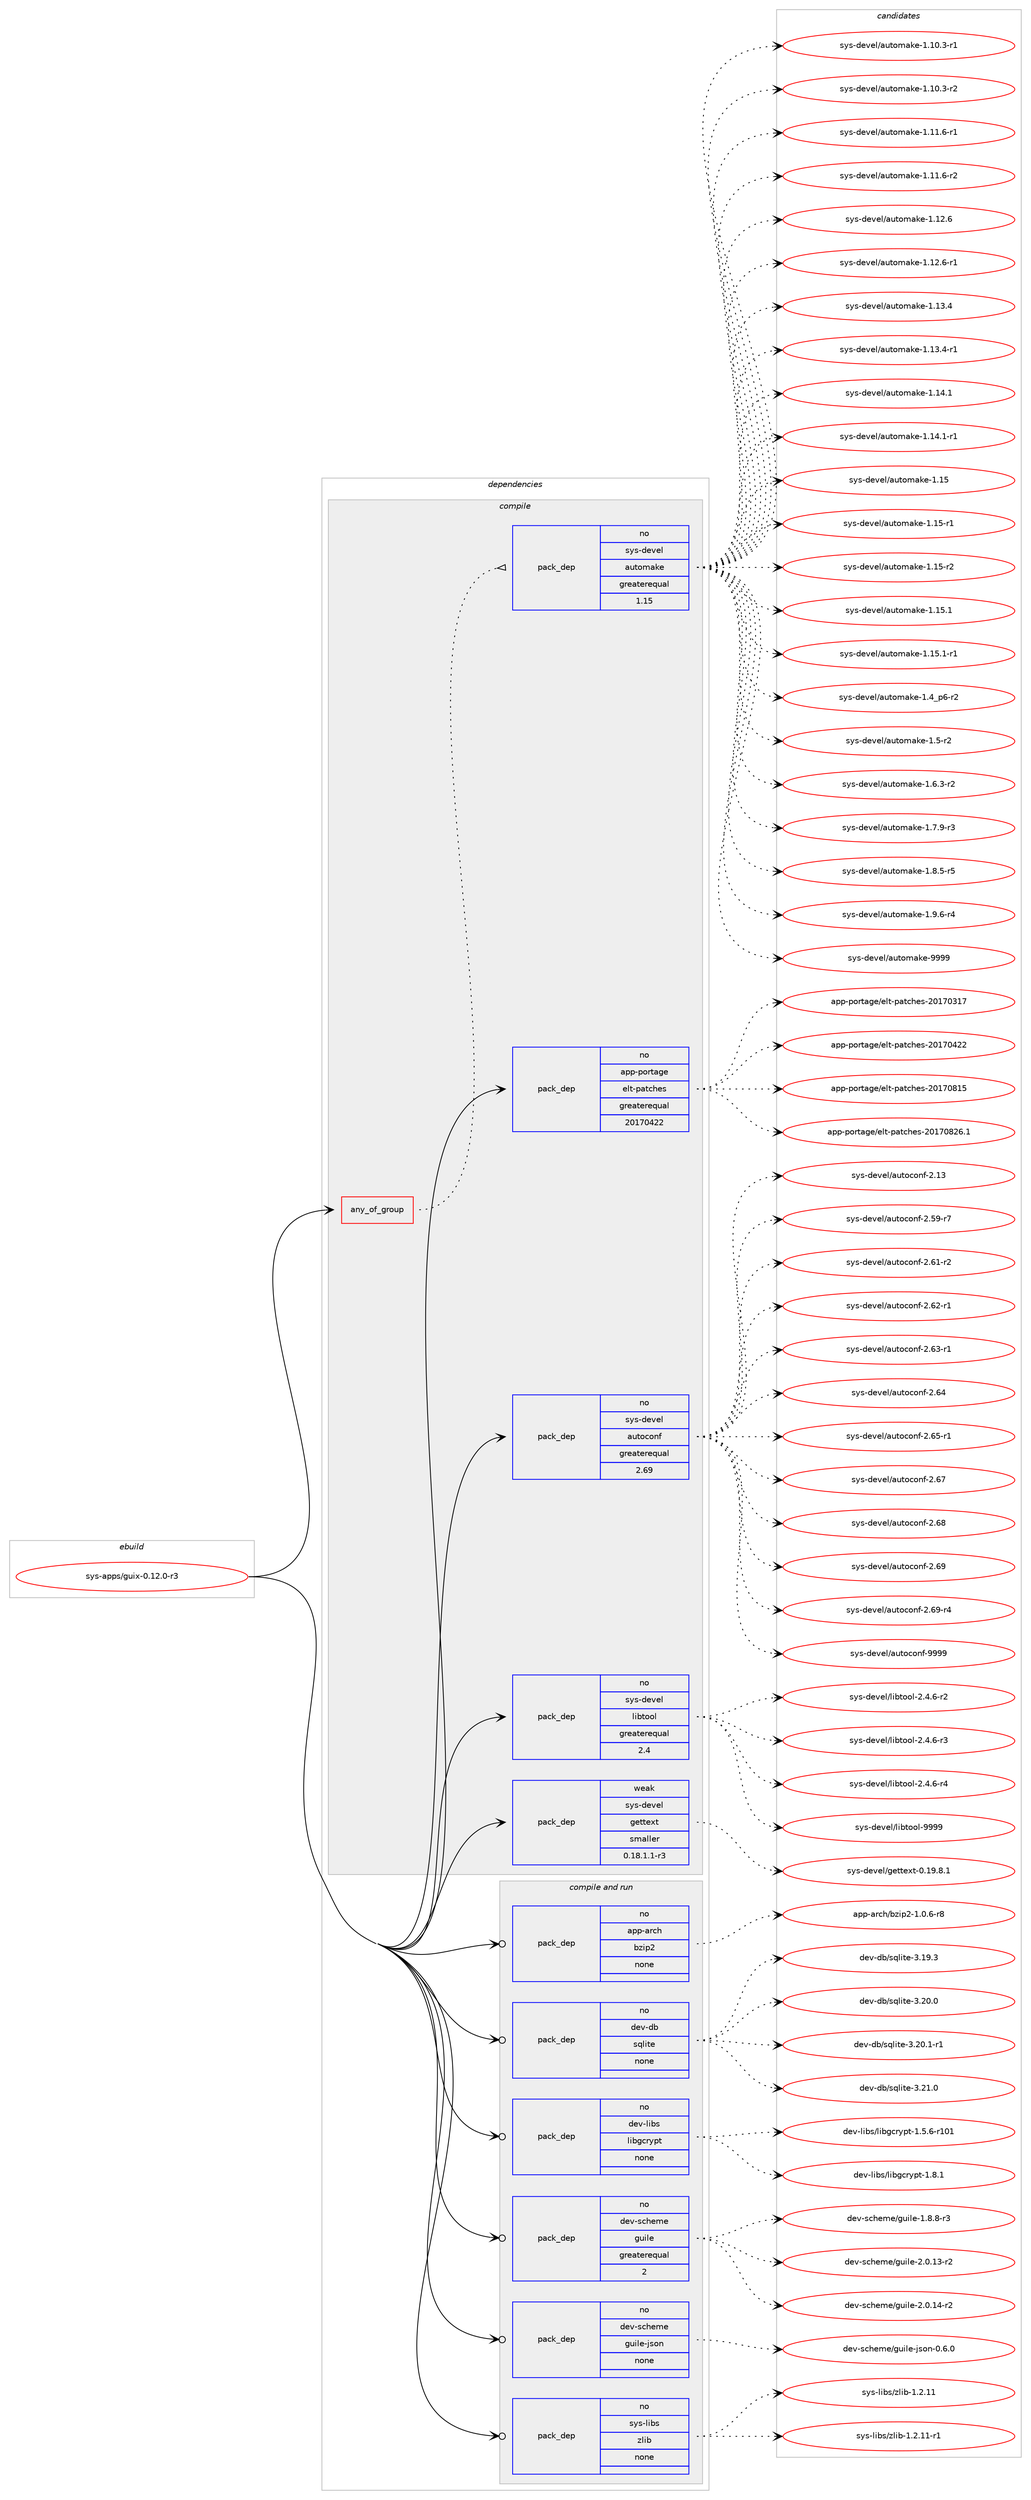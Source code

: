 digraph prolog {

# *************
# Graph options
# *************

newrank=true;
concentrate=true;
compound=true;
graph [rankdir=LR,fontname=Helvetica,fontsize=10,ranksep=1.5];#, ranksep=2.5, nodesep=0.2];
edge  [arrowhead=vee];
node  [fontname=Helvetica,fontsize=10];

# **********
# The ebuild
# **********

subgraph cluster_leftcol {
color=gray;
rank=same;
label=<<i>ebuild</i>>;
id [label="sys-apps/guix-0.12.0-r3", color=red, width=4, href="../sys-apps/guix-0.12.0-r3.svg"];
}

# ****************
# The dependencies
# ****************

subgraph cluster_midcol {
color=gray;
label=<<i>dependencies</i>>;
subgraph cluster_compile {
fillcolor="#eeeeee";
style=filled;
label=<<i>compile</i>>;
subgraph any7837 {
dependency469497 [label=<<TABLE BORDER="0" CELLBORDER="1" CELLSPACING="0" CELLPADDING="4"><TR><TD CELLPADDING="10">any_of_group</TD></TR></TABLE>>, shape=none, color=red];subgraph pack348371 {
dependency469498 [label=<<TABLE BORDER="0" CELLBORDER="1" CELLSPACING="0" CELLPADDING="4" WIDTH="220"><TR><TD ROWSPAN="6" CELLPADDING="30">pack_dep</TD></TR><TR><TD WIDTH="110">no</TD></TR><TR><TD>sys-devel</TD></TR><TR><TD>automake</TD></TR><TR><TD>greaterequal</TD></TR><TR><TD>1.15</TD></TR></TABLE>>, shape=none, color=blue];
}
dependency469497:e -> dependency469498:w [weight=20,style="dotted",arrowhead="oinv"];
}
id:e -> dependency469497:w [weight=20,style="solid",arrowhead="vee"];
subgraph pack348372 {
dependency469499 [label=<<TABLE BORDER="0" CELLBORDER="1" CELLSPACING="0" CELLPADDING="4" WIDTH="220"><TR><TD ROWSPAN="6" CELLPADDING="30">pack_dep</TD></TR><TR><TD WIDTH="110">no</TD></TR><TR><TD>app-portage</TD></TR><TR><TD>elt-patches</TD></TR><TR><TD>greaterequal</TD></TR><TR><TD>20170422</TD></TR></TABLE>>, shape=none, color=blue];
}
id:e -> dependency469499:w [weight=20,style="solid",arrowhead="vee"];
subgraph pack348373 {
dependency469500 [label=<<TABLE BORDER="0" CELLBORDER="1" CELLSPACING="0" CELLPADDING="4" WIDTH="220"><TR><TD ROWSPAN="6" CELLPADDING="30">pack_dep</TD></TR><TR><TD WIDTH="110">no</TD></TR><TR><TD>sys-devel</TD></TR><TR><TD>autoconf</TD></TR><TR><TD>greaterequal</TD></TR><TR><TD>2.69</TD></TR></TABLE>>, shape=none, color=blue];
}
id:e -> dependency469500:w [weight=20,style="solid",arrowhead="vee"];
subgraph pack348374 {
dependency469501 [label=<<TABLE BORDER="0" CELLBORDER="1" CELLSPACING="0" CELLPADDING="4" WIDTH="220"><TR><TD ROWSPAN="6" CELLPADDING="30">pack_dep</TD></TR><TR><TD WIDTH="110">no</TD></TR><TR><TD>sys-devel</TD></TR><TR><TD>libtool</TD></TR><TR><TD>greaterequal</TD></TR><TR><TD>2.4</TD></TR></TABLE>>, shape=none, color=blue];
}
id:e -> dependency469501:w [weight=20,style="solid",arrowhead="vee"];
subgraph pack348375 {
dependency469502 [label=<<TABLE BORDER="0" CELLBORDER="1" CELLSPACING="0" CELLPADDING="4" WIDTH="220"><TR><TD ROWSPAN="6" CELLPADDING="30">pack_dep</TD></TR><TR><TD WIDTH="110">weak</TD></TR><TR><TD>sys-devel</TD></TR><TR><TD>gettext</TD></TR><TR><TD>smaller</TD></TR><TR><TD>0.18.1.1-r3</TD></TR></TABLE>>, shape=none, color=blue];
}
id:e -> dependency469502:w [weight=20,style="solid",arrowhead="vee"];
}
subgraph cluster_compileandrun {
fillcolor="#eeeeee";
style=filled;
label=<<i>compile and run</i>>;
subgraph pack348376 {
dependency469503 [label=<<TABLE BORDER="0" CELLBORDER="1" CELLSPACING="0" CELLPADDING="4" WIDTH="220"><TR><TD ROWSPAN="6" CELLPADDING="30">pack_dep</TD></TR><TR><TD WIDTH="110">no</TD></TR><TR><TD>app-arch</TD></TR><TR><TD>bzip2</TD></TR><TR><TD>none</TD></TR><TR><TD></TD></TR></TABLE>>, shape=none, color=blue];
}
id:e -> dependency469503:w [weight=20,style="solid",arrowhead="odotvee"];
subgraph pack348377 {
dependency469504 [label=<<TABLE BORDER="0" CELLBORDER="1" CELLSPACING="0" CELLPADDING="4" WIDTH="220"><TR><TD ROWSPAN="6" CELLPADDING="30">pack_dep</TD></TR><TR><TD WIDTH="110">no</TD></TR><TR><TD>dev-db</TD></TR><TR><TD>sqlite</TD></TR><TR><TD>none</TD></TR><TR><TD></TD></TR></TABLE>>, shape=none, color=blue];
}
id:e -> dependency469504:w [weight=20,style="solid",arrowhead="odotvee"];
subgraph pack348378 {
dependency469505 [label=<<TABLE BORDER="0" CELLBORDER="1" CELLSPACING="0" CELLPADDING="4" WIDTH="220"><TR><TD ROWSPAN="6" CELLPADDING="30">pack_dep</TD></TR><TR><TD WIDTH="110">no</TD></TR><TR><TD>dev-libs</TD></TR><TR><TD>libgcrypt</TD></TR><TR><TD>none</TD></TR><TR><TD></TD></TR></TABLE>>, shape=none, color=blue];
}
id:e -> dependency469505:w [weight=20,style="solid",arrowhead="odotvee"];
subgraph pack348379 {
dependency469506 [label=<<TABLE BORDER="0" CELLBORDER="1" CELLSPACING="0" CELLPADDING="4" WIDTH="220"><TR><TD ROWSPAN="6" CELLPADDING="30">pack_dep</TD></TR><TR><TD WIDTH="110">no</TD></TR><TR><TD>dev-scheme</TD></TR><TR><TD>guile</TD></TR><TR><TD>greaterequal</TD></TR><TR><TD>2</TD></TR></TABLE>>, shape=none, color=blue];
}
id:e -> dependency469506:w [weight=20,style="solid",arrowhead="odotvee"];
subgraph pack348380 {
dependency469507 [label=<<TABLE BORDER="0" CELLBORDER="1" CELLSPACING="0" CELLPADDING="4" WIDTH="220"><TR><TD ROWSPAN="6" CELLPADDING="30">pack_dep</TD></TR><TR><TD WIDTH="110">no</TD></TR><TR><TD>dev-scheme</TD></TR><TR><TD>guile-json</TD></TR><TR><TD>none</TD></TR><TR><TD></TD></TR></TABLE>>, shape=none, color=blue];
}
id:e -> dependency469507:w [weight=20,style="solid",arrowhead="odotvee"];
subgraph pack348381 {
dependency469508 [label=<<TABLE BORDER="0" CELLBORDER="1" CELLSPACING="0" CELLPADDING="4" WIDTH="220"><TR><TD ROWSPAN="6" CELLPADDING="30">pack_dep</TD></TR><TR><TD WIDTH="110">no</TD></TR><TR><TD>sys-libs</TD></TR><TR><TD>zlib</TD></TR><TR><TD>none</TD></TR><TR><TD></TD></TR></TABLE>>, shape=none, color=blue];
}
id:e -> dependency469508:w [weight=20,style="solid",arrowhead="odotvee"];
}
subgraph cluster_run {
fillcolor="#eeeeee";
style=filled;
label=<<i>run</i>>;
}
}

# **************
# The candidates
# **************

subgraph cluster_choices {
rank=same;
color=gray;
label=<<i>candidates</i>>;

subgraph choice348371 {
color=black;
nodesep=1;
choice11512111545100101118101108479711711611110997107101454946494846514511449 [label="sys-devel/automake-1.10.3-r1", color=red, width=4,href="../sys-devel/automake-1.10.3-r1.svg"];
choice11512111545100101118101108479711711611110997107101454946494846514511450 [label="sys-devel/automake-1.10.3-r2", color=red, width=4,href="../sys-devel/automake-1.10.3-r2.svg"];
choice11512111545100101118101108479711711611110997107101454946494946544511449 [label="sys-devel/automake-1.11.6-r1", color=red, width=4,href="../sys-devel/automake-1.11.6-r1.svg"];
choice11512111545100101118101108479711711611110997107101454946494946544511450 [label="sys-devel/automake-1.11.6-r2", color=red, width=4,href="../sys-devel/automake-1.11.6-r2.svg"];
choice1151211154510010111810110847971171161111099710710145494649504654 [label="sys-devel/automake-1.12.6", color=red, width=4,href="../sys-devel/automake-1.12.6.svg"];
choice11512111545100101118101108479711711611110997107101454946495046544511449 [label="sys-devel/automake-1.12.6-r1", color=red, width=4,href="../sys-devel/automake-1.12.6-r1.svg"];
choice1151211154510010111810110847971171161111099710710145494649514652 [label="sys-devel/automake-1.13.4", color=red, width=4,href="../sys-devel/automake-1.13.4.svg"];
choice11512111545100101118101108479711711611110997107101454946495146524511449 [label="sys-devel/automake-1.13.4-r1", color=red, width=4,href="../sys-devel/automake-1.13.4-r1.svg"];
choice1151211154510010111810110847971171161111099710710145494649524649 [label="sys-devel/automake-1.14.1", color=red, width=4,href="../sys-devel/automake-1.14.1.svg"];
choice11512111545100101118101108479711711611110997107101454946495246494511449 [label="sys-devel/automake-1.14.1-r1", color=red, width=4,href="../sys-devel/automake-1.14.1-r1.svg"];
choice115121115451001011181011084797117116111109971071014549464953 [label="sys-devel/automake-1.15", color=red, width=4,href="../sys-devel/automake-1.15.svg"];
choice1151211154510010111810110847971171161111099710710145494649534511449 [label="sys-devel/automake-1.15-r1", color=red, width=4,href="../sys-devel/automake-1.15-r1.svg"];
choice1151211154510010111810110847971171161111099710710145494649534511450 [label="sys-devel/automake-1.15-r2", color=red, width=4,href="../sys-devel/automake-1.15-r2.svg"];
choice1151211154510010111810110847971171161111099710710145494649534649 [label="sys-devel/automake-1.15.1", color=red, width=4,href="../sys-devel/automake-1.15.1.svg"];
choice11512111545100101118101108479711711611110997107101454946495346494511449 [label="sys-devel/automake-1.15.1-r1", color=red, width=4,href="../sys-devel/automake-1.15.1-r1.svg"];
choice115121115451001011181011084797117116111109971071014549465295112544511450 [label="sys-devel/automake-1.4_p6-r2", color=red, width=4,href="../sys-devel/automake-1.4_p6-r2.svg"];
choice11512111545100101118101108479711711611110997107101454946534511450 [label="sys-devel/automake-1.5-r2", color=red, width=4,href="../sys-devel/automake-1.5-r2.svg"];
choice115121115451001011181011084797117116111109971071014549465446514511450 [label="sys-devel/automake-1.6.3-r2", color=red, width=4,href="../sys-devel/automake-1.6.3-r2.svg"];
choice115121115451001011181011084797117116111109971071014549465546574511451 [label="sys-devel/automake-1.7.9-r3", color=red, width=4,href="../sys-devel/automake-1.7.9-r3.svg"];
choice115121115451001011181011084797117116111109971071014549465646534511453 [label="sys-devel/automake-1.8.5-r5", color=red, width=4,href="../sys-devel/automake-1.8.5-r5.svg"];
choice115121115451001011181011084797117116111109971071014549465746544511452 [label="sys-devel/automake-1.9.6-r4", color=red, width=4,href="../sys-devel/automake-1.9.6-r4.svg"];
choice115121115451001011181011084797117116111109971071014557575757 [label="sys-devel/automake-9999", color=red, width=4,href="../sys-devel/automake-9999.svg"];
dependency469498:e -> choice11512111545100101118101108479711711611110997107101454946494846514511449:w [style=dotted,weight="100"];
dependency469498:e -> choice11512111545100101118101108479711711611110997107101454946494846514511450:w [style=dotted,weight="100"];
dependency469498:e -> choice11512111545100101118101108479711711611110997107101454946494946544511449:w [style=dotted,weight="100"];
dependency469498:e -> choice11512111545100101118101108479711711611110997107101454946494946544511450:w [style=dotted,weight="100"];
dependency469498:e -> choice1151211154510010111810110847971171161111099710710145494649504654:w [style=dotted,weight="100"];
dependency469498:e -> choice11512111545100101118101108479711711611110997107101454946495046544511449:w [style=dotted,weight="100"];
dependency469498:e -> choice1151211154510010111810110847971171161111099710710145494649514652:w [style=dotted,weight="100"];
dependency469498:e -> choice11512111545100101118101108479711711611110997107101454946495146524511449:w [style=dotted,weight="100"];
dependency469498:e -> choice1151211154510010111810110847971171161111099710710145494649524649:w [style=dotted,weight="100"];
dependency469498:e -> choice11512111545100101118101108479711711611110997107101454946495246494511449:w [style=dotted,weight="100"];
dependency469498:e -> choice115121115451001011181011084797117116111109971071014549464953:w [style=dotted,weight="100"];
dependency469498:e -> choice1151211154510010111810110847971171161111099710710145494649534511449:w [style=dotted,weight="100"];
dependency469498:e -> choice1151211154510010111810110847971171161111099710710145494649534511450:w [style=dotted,weight="100"];
dependency469498:e -> choice1151211154510010111810110847971171161111099710710145494649534649:w [style=dotted,weight="100"];
dependency469498:e -> choice11512111545100101118101108479711711611110997107101454946495346494511449:w [style=dotted,weight="100"];
dependency469498:e -> choice115121115451001011181011084797117116111109971071014549465295112544511450:w [style=dotted,weight="100"];
dependency469498:e -> choice11512111545100101118101108479711711611110997107101454946534511450:w [style=dotted,weight="100"];
dependency469498:e -> choice115121115451001011181011084797117116111109971071014549465446514511450:w [style=dotted,weight="100"];
dependency469498:e -> choice115121115451001011181011084797117116111109971071014549465546574511451:w [style=dotted,weight="100"];
dependency469498:e -> choice115121115451001011181011084797117116111109971071014549465646534511453:w [style=dotted,weight="100"];
dependency469498:e -> choice115121115451001011181011084797117116111109971071014549465746544511452:w [style=dotted,weight="100"];
dependency469498:e -> choice115121115451001011181011084797117116111109971071014557575757:w [style=dotted,weight="100"];
}
subgraph choice348372 {
color=black;
nodesep=1;
choice97112112451121111141169710310147101108116451129711699104101115455048495548514955 [label="app-portage/elt-patches-20170317", color=red, width=4,href="../app-portage/elt-patches-20170317.svg"];
choice97112112451121111141169710310147101108116451129711699104101115455048495548525050 [label="app-portage/elt-patches-20170422", color=red, width=4,href="../app-portage/elt-patches-20170422.svg"];
choice97112112451121111141169710310147101108116451129711699104101115455048495548564953 [label="app-portage/elt-patches-20170815", color=red, width=4,href="../app-portage/elt-patches-20170815.svg"];
choice971121124511211111411697103101471011081164511297116991041011154550484955485650544649 [label="app-portage/elt-patches-20170826.1", color=red, width=4,href="../app-portage/elt-patches-20170826.1.svg"];
dependency469499:e -> choice97112112451121111141169710310147101108116451129711699104101115455048495548514955:w [style=dotted,weight="100"];
dependency469499:e -> choice97112112451121111141169710310147101108116451129711699104101115455048495548525050:w [style=dotted,weight="100"];
dependency469499:e -> choice97112112451121111141169710310147101108116451129711699104101115455048495548564953:w [style=dotted,weight="100"];
dependency469499:e -> choice971121124511211111411697103101471011081164511297116991041011154550484955485650544649:w [style=dotted,weight="100"];
}
subgraph choice348373 {
color=black;
nodesep=1;
choice115121115451001011181011084797117116111991111101024550464951 [label="sys-devel/autoconf-2.13", color=red, width=4,href="../sys-devel/autoconf-2.13.svg"];
choice1151211154510010111810110847971171161119911111010245504653574511455 [label="sys-devel/autoconf-2.59-r7", color=red, width=4,href="../sys-devel/autoconf-2.59-r7.svg"];
choice1151211154510010111810110847971171161119911111010245504654494511450 [label="sys-devel/autoconf-2.61-r2", color=red, width=4,href="../sys-devel/autoconf-2.61-r2.svg"];
choice1151211154510010111810110847971171161119911111010245504654504511449 [label="sys-devel/autoconf-2.62-r1", color=red, width=4,href="../sys-devel/autoconf-2.62-r1.svg"];
choice1151211154510010111810110847971171161119911111010245504654514511449 [label="sys-devel/autoconf-2.63-r1", color=red, width=4,href="../sys-devel/autoconf-2.63-r1.svg"];
choice115121115451001011181011084797117116111991111101024550465452 [label="sys-devel/autoconf-2.64", color=red, width=4,href="../sys-devel/autoconf-2.64.svg"];
choice1151211154510010111810110847971171161119911111010245504654534511449 [label="sys-devel/autoconf-2.65-r1", color=red, width=4,href="../sys-devel/autoconf-2.65-r1.svg"];
choice115121115451001011181011084797117116111991111101024550465455 [label="sys-devel/autoconf-2.67", color=red, width=4,href="../sys-devel/autoconf-2.67.svg"];
choice115121115451001011181011084797117116111991111101024550465456 [label="sys-devel/autoconf-2.68", color=red, width=4,href="../sys-devel/autoconf-2.68.svg"];
choice115121115451001011181011084797117116111991111101024550465457 [label="sys-devel/autoconf-2.69", color=red, width=4,href="../sys-devel/autoconf-2.69.svg"];
choice1151211154510010111810110847971171161119911111010245504654574511452 [label="sys-devel/autoconf-2.69-r4", color=red, width=4,href="../sys-devel/autoconf-2.69-r4.svg"];
choice115121115451001011181011084797117116111991111101024557575757 [label="sys-devel/autoconf-9999", color=red, width=4,href="../sys-devel/autoconf-9999.svg"];
dependency469500:e -> choice115121115451001011181011084797117116111991111101024550464951:w [style=dotted,weight="100"];
dependency469500:e -> choice1151211154510010111810110847971171161119911111010245504653574511455:w [style=dotted,weight="100"];
dependency469500:e -> choice1151211154510010111810110847971171161119911111010245504654494511450:w [style=dotted,weight="100"];
dependency469500:e -> choice1151211154510010111810110847971171161119911111010245504654504511449:w [style=dotted,weight="100"];
dependency469500:e -> choice1151211154510010111810110847971171161119911111010245504654514511449:w [style=dotted,weight="100"];
dependency469500:e -> choice115121115451001011181011084797117116111991111101024550465452:w [style=dotted,weight="100"];
dependency469500:e -> choice1151211154510010111810110847971171161119911111010245504654534511449:w [style=dotted,weight="100"];
dependency469500:e -> choice115121115451001011181011084797117116111991111101024550465455:w [style=dotted,weight="100"];
dependency469500:e -> choice115121115451001011181011084797117116111991111101024550465456:w [style=dotted,weight="100"];
dependency469500:e -> choice115121115451001011181011084797117116111991111101024550465457:w [style=dotted,weight="100"];
dependency469500:e -> choice1151211154510010111810110847971171161119911111010245504654574511452:w [style=dotted,weight="100"];
dependency469500:e -> choice115121115451001011181011084797117116111991111101024557575757:w [style=dotted,weight="100"];
}
subgraph choice348374 {
color=black;
nodesep=1;
choice1151211154510010111810110847108105981161111111084550465246544511450 [label="sys-devel/libtool-2.4.6-r2", color=red, width=4,href="../sys-devel/libtool-2.4.6-r2.svg"];
choice1151211154510010111810110847108105981161111111084550465246544511451 [label="sys-devel/libtool-2.4.6-r3", color=red, width=4,href="../sys-devel/libtool-2.4.6-r3.svg"];
choice1151211154510010111810110847108105981161111111084550465246544511452 [label="sys-devel/libtool-2.4.6-r4", color=red, width=4,href="../sys-devel/libtool-2.4.6-r4.svg"];
choice1151211154510010111810110847108105981161111111084557575757 [label="sys-devel/libtool-9999", color=red, width=4,href="../sys-devel/libtool-9999.svg"];
dependency469501:e -> choice1151211154510010111810110847108105981161111111084550465246544511450:w [style=dotted,weight="100"];
dependency469501:e -> choice1151211154510010111810110847108105981161111111084550465246544511451:w [style=dotted,weight="100"];
dependency469501:e -> choice1151211154510010111810110847108105981161111111084550465246544511452:w [style=dotted,weight="100"];
dependency469501:e -> choice1151211154510010111810110847108105981161111111084557575757:w [style=dotted,weight="100"];
}
subgraph choice348375 {
color=black;
nodesep=1;
choice1151211154510010111810110847103101116116101120116454846495746564649 [label="sys-devel/gettext-0.19.8.1", color=red, width=4,href="../sys-devel/gettext-0.19.8.1.svg"];
dependency469502:e -> choice1151211154510010111810110847103101116116101120116454846495746564649:w [style=dotted,weight="100"];
}
subgraph choice348376 {
color=black;
nodesep=1;
choice971121124597114991044798122105112504549464846544511456 [label="app-arch/bzip2-1.0.6-r8", color=red, width=4,href="../app-arch/bzip2-1.0.6-r8.svg"];
dependency469503:e -> choice971121124597114991044798122105112504549464846544511456:w [style=dotted,weight="100"];
}
subgraph choice348377 {
color=black;
nodesep=1;
choice10010111845100984711511310810511610145514649574651 [label="dev-db/sqlite-3.19.3", color=red, width=4,href="../dev-db/sqlite-3.19.3.svg"];
choice10010111845100984711511310810511610145514650484648 [label="dev-db/sqlite-3.20.0", color=red, width=4,href="../dev-db/sqlite-3.20.0.svg"];
choice100101118451009847115113108105116101455146504846494511449 [label="dev-db/sqlite-3.20.1-r1", color=red, width=4,href="../dev-db/sqlite-3.20.1-r1.svg"];
choice10010111845100984711511310810511610145514650494648 [label="dev-db/sqlite-3.21.0", color=red, width=4,href="../dev-db/sqlite-3.21.0.svg"];
dependency469504:e -> choice10010111845100984711511310810511610145514649574651:w [style=dotted,weight="100"];
dependency469504:e -> choice10010111845100984711511310810511610145514650484648:w [style=dotted,weight="100"];
dependency469504:e -> choice100101118451009847115113108105116101455146504846494511449:w [style=dotted,weight="100"];
dependency469504:e -> choice10010111845100984711511310810511610145514650494648:w [style=dotted,weight="100"];
}
subgraph choice348378 {
color=black;
nodesep=1;
choice100101118451081059811547108105981039911412111211645494653465445114494849 [label="dev-libs/libgcrypt-1.5.6-r101", color=red, width=4,href="../dev-libs/libgcrypt-1.5.6-r101.svg"];
choice1001011184510810598115471081059810399114121112116454946564649 [label="dev-libs/libgcrypt-1.8.1", color=red, width=4,href="../dev-libs/libgcrypt-1.8.1.svg"];
dependency469505:e -> choice100101118451081059811547108105981039911412111211645494653465445114494849:w [style=dotted,weight="100"];
dependency469505:e -> choice1001011184510810598115471081059810399114121112116454946564649:w [style=dotted,weight="100"];
}
subgraph choice348379 {
color=black;
nodesep=1;
choice1001011184511599104101109101471031171051081014549465646564511451 [label="dev-scheme/guile-1.8.8-r3", color=red, width=4,href="../dev-scheme/guile-1.8.8-r3.svg"];
choice100101118451159910410110910147103117105108101455046484649514511450 [label="dev-scheme/guile-2.0.13-r2", color=red, width=4,href="../dev-scheme/guile-2.0.13-r2.svg"];
choice100101118451159910410110910147103117105108101455046484649524511450 [label="dev-scheme/guile-2.0.14-r2", color=red, width=4,href="../dev-scheme/guile-2.0.14-r2.svg"];
dependency469506:e -> choice1001011184511599104101109101471031171051081014549465646564511451:w [style=dotted,weight="100"];
dependency469506:e -> choice100101118451159910410110910147103117105108101455046484649514511450:w [style=dotted,weight="100"];
dependency469506:e -> choice100101118451159910410110910147103117105108101455046484649524511450:w [style=dotted,weight="100"];
}
subgraph choice348380 {
color=black;
nodesep=1;
choice10010111845115991041011091014710311710510810145106115111110454846544648 [label="dev-scheme/guile-json-0.6.0", color=red, width=4,href="../dev-scheme/guile-json-0.6.0.svg"];
dependency469507:e -> choice10010111845115991041011091014710311710510810145106115111110454846544648:w [style=dotted,weight="100"];
}
subgraph choice348381 {
color=black;
nodesep=1;
choice1151211154510810598115471221081059845494650464949 [label="sys-libs/zlib-1.2.11", color=red, width=4,href="../sys-libs/zlib-1.2.11.svg"];
choice11512111545108105981154712210810598454946504649494511449 [label="sys-libs/zlib-1.2.11-r1", color=red, width=4,href="../sys-libs/zlib-1.2.11-r1.svg"];
dependency469508:e -> choice1151211154510810598115471221081059845494650464949:w [style=dotted,weight="100"];
dependency469508:e -> choice11512111545108105981154712210810598454946504649494511449:w [style=dotted,weight="100"];
}
}

}
